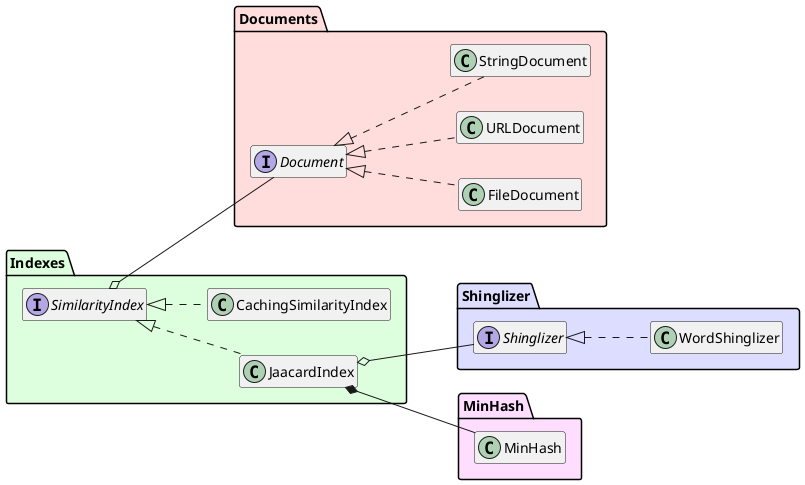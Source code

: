 @startuml
left to right direction

package "Documents" #FFDDDD {

    interface Document

    class FileDocument
    class URLDocument
    class StringDocument

    Document <|.. FileDocument
    Document <|.. URLDocument
    Document <|.. StringDocument

}

package "Indexes" #DDFFDD {
    interface SimilarityIndex

    SimilarityIndex o-- Document

    class JaacardIndex
    class CachingSimilarityIndex

    SimilarityIndex <|.. JaacardIndex
    SimilarityIndex <|.. CachingSimilarityIndex
}

package "Shinglizer" #DDDDFF {

    JaacardIndex o-- Shinglizer

    interface Shinglizer

    class WordShinglizer
    Shinglizer <|.. WordShinglizer
}

package "MinHash" #FFDDFF {
    class MinHash
    JaacardIndex *-- MinHash
}

hide members
@enduml